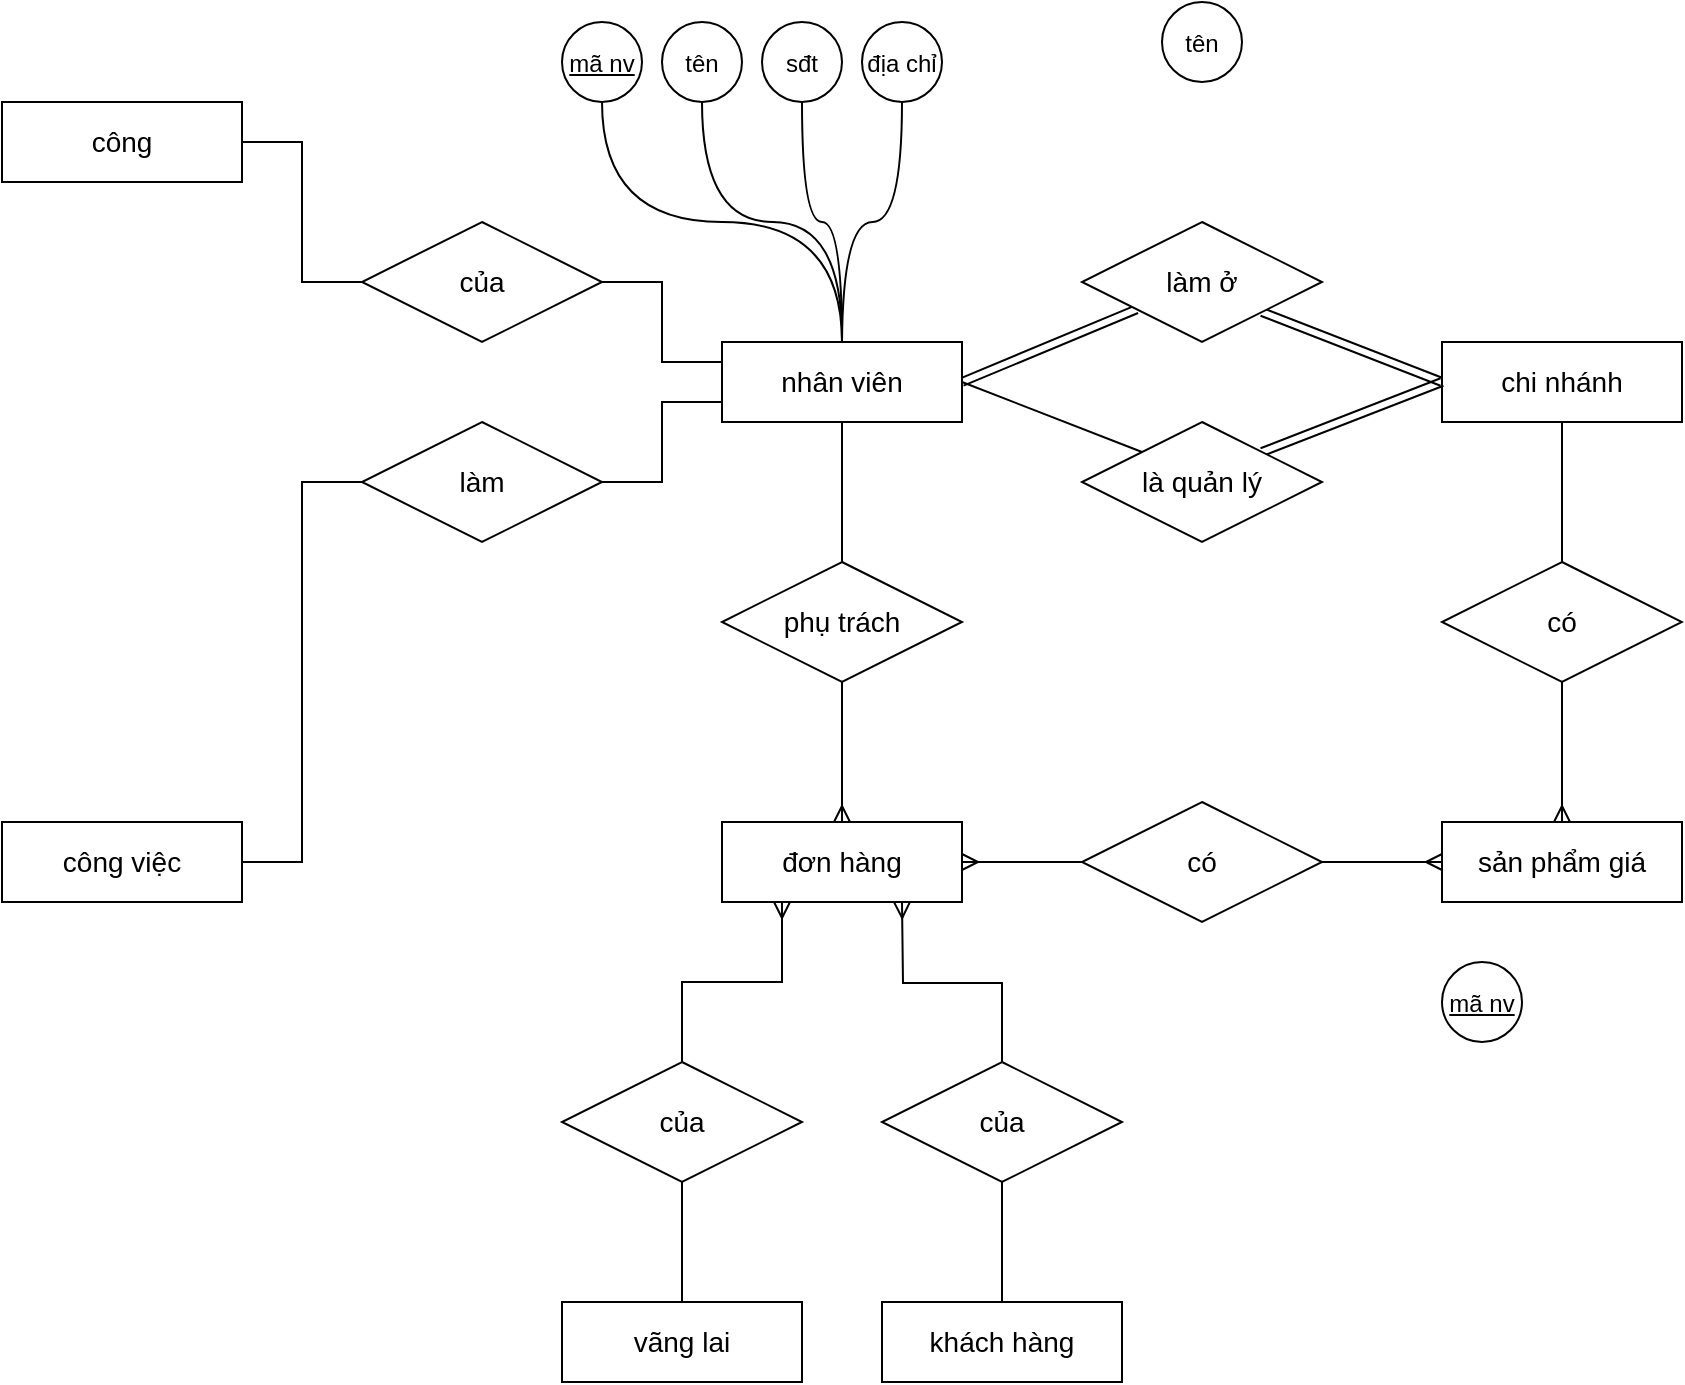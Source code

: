 <mxfile version="13.9.9" type="github">
  <diagram id="-h-FWdnBDTUCUx3NnTI8" name="Page-1">
    <mxGraphModel dx="782" dy="380" grid="1" gridSize="10" guides="1" tooltips="1" connect="1" arrows="1" fold="1" page="1" pageScale="1" pageWidth="850" pageHeight="1100" math="0" shadow="0">
      <root>
        <mxCell id="0" />
        <mxCell id="1" parent="0" />
        <mxCell id="BVEdyjHnovO0aVLDuDAA-1" style="orthogonalLoop=1;jettySize=auto;html=1;exitX=1;exitY=0.5;exitDx=0;exitDy=0;endArrow=none;endFill=0;shape=link;sketch=0;shadow=0;fontSize=14;" edge="1" parent="1" source="BVEdyjHnovO0aVLDuDAA-4" target="BVEdyjHnovO0aVLDuDAA-16">
          <mxGeometry relative="1" as="geometry" />
        </mxCell>
        <mxCell id="BVEdyjHnovO0aVLDuDAA-2" style="edgeStyle=none;orthogonalLoop=1;jettySize=auto;html=1;exitX=1;exitY=0.5;exitDx=0;exitDy=0;entryX=0;entryY=0;entryDx=0;entryDy=0;endArrow=none;endFill=0;sketch=0;shadow=0;fontSize=14;" edge="1" parent="1" source="BVEdyjHnovO0aVLDuDAA-4" target="BVEdyjHnovO0aVLDuDAA-18">
          <mxGeometry relative="1" as="geometry" />
        </mxCell>
        <mxCell id="BVEdyjHnovO0aVLDuDAA-3" style="edgeStyle=orthogonalEdgeStyle;rounded=0;sketch=0;orthogonalLoop=1;jettySize=auto;html=1;exitX=0.5;exitY=1;exitDx=0;exitDy=0;entryX=0.5;entryY=0;entryDx=0;entryDy=0;shadow=0;startArrow=none;startFill=0;endArrow=none;endFill=0;fontSize=14;" edge="1" parent="1" source="BVEdyjHnovO0aVLDuDAA-4" target="BVEdyjHnovO0aVLDuDAA-31">
          <mxGeometry relative="1" as="geometry" />
        </mxCell>
        <mxCell id="BVEdyjHnovO0aVLDuDAA-4" value="&lt;font style=&quot;font-size: 14px;&quot;&gt;nhân viên&lt;/font&gt;" style="whiteSpace=wrap;html=1;sketch=0;shadow=0;fontSize=14;" vertex="1" parent="1">
          <mxGeometry x="590" y="350" width="120" height="40" as="geometry" />
        </mxCell>
        <mxCell id="BVEdyjHnovO0aVLDuDAA-5" style="edgeStyle=orthogonalEdgeStyle;rounded=0;sketch=0;orthogonalLoop=1;jettySize=auto;html=1;exitX=1;exitY=0.5;exitDx=0;exitDy=0;entryX=0;entryY=0.5;entryDx=0;entryDy=0;shadow=0;startArrow=none;startFill=0;endArrow=none;endFill=0;fontSize=14;" edge="1" parent="1" source="BVEdyjHnovO0aVLDuDAA-6" target="BVEdyjHnovO0aVLDuDAA-29">
          <mxGeometry relative="1" as="geometry" />
        </mxCell>
        <mxCell id="BVEdyjHnovO0aVLDuDAA-6" value="&lt;font style=&quot;font-size: 14px;&quot;&gt;công việc&lt;/font&gt;" style="whiteSpace=wrap;html=1;sketch=0;shadow=0;fontSize=14;" vertex="1" parent="1">
          <mxGeometry x="230" y="590" width="120" height="40" as="geometry" />
        </mxCell>
        <mxCell id="BVEdyjHnovO0aVLDuDAA-7" style="edgeStyle=none;shape=link;orthogonalLoop=1;jettySize=auto;html=1;exitX=0;exitY=0.5;exitDx=0;exitDy=0;entryX=1;entryY=1;entryDx=0;entryDy=0;endArrow=none;endFill=0;sketch=0;shadow=0;fontSize=14;" edge="1" parent="1" source="BVEdyjHnovO0aVLDuDAA-9" target="BVEdyjHnovO0aVLDuDAA-16">
          <mxGeometry relative="1" as="geometry" />
        </mxCell>
        <mxCell id="BVEdyjHnovO0aVLDuDAA-8" style="edgeStyle=none;orthogonalLoop=1;jettySize=auto;html=1;exitX=0.5;exitY=1;exitDx=0;exitDy=0;endArrow=none;endFill=0;sketch=0;shadow=0;fontSize=14;" edge="1" parent="1" source="BVEdyjHnovO0aVLDuDAA-9" target="BVEdyjHnovO0aVLDuDAA-20">
          <mxGeometry relative="1" as="geometry" />
        </mxCell>
        <mxCell id="BVEdyjHnovO0aVLDuDAA-9" value="&lt;font style=&quot;font-size: 14px;&quot;&gt;chi nhánh&lt;/font&gt;" style="whiteSpace=wrap;html=1;sketch=0;shadow=0;fontSize=14;" vertex="1" parent="1">
          <mxGeometry x="950" y="350" width="120" height="40" as="geometry" />
        </mxCell>
        <mxCell id="BVEdyjHnovO0aVLDuDAA-10" style="edgeStyle=orthogonalEdgeStyle;sketch=0;orthogonalLoop=1;jettySize=auto;html=1;entryX=0.5;entryY=0;entryDx=0;entryDy=0;shadow=0;endArrow=none;endFill=0;startArrow=ERmany;startFill=0;rounded=0;fontSize=14;" edge="1" parent="1" target="BVEdyjHnovO0aVLDuDAA-25">
          <mxGeometry relative="1" as="geometry">
            <mxPoint x="680" y="630" as="sourcePoint" />
          </mxGeometry>
        </mxCell>
        <mxCell id="BVEdyjHnovO0aVLDuDAA-11" style="edgeStyle=orthogonalEdgeStyle;rounded=0;sketch=0;orthogonalLoop=1;jettySize=auto;html=1;exitX=0.25;exitY=1;exitDx=0;exitDy=0;entryX=0.5;entryY=0;entryDx=0;entryDy=0;shadow=0;startArrow=ERmany;startFill=0;endArrow=none;endFill=0;fontSize=14;" edge="1" parent="1" source="BVEdyjHnovO0aVLDuDAA-12" target="BVEdyjHnovO0aVLDuDAA-27">
          <mxGeometry relative="1" as="geometry" />
        </mxCell>
        <mxCell id="BVEdyjHnovO0aVLDuDAA-12" value="&lt;span style=&quot;font-size: 14px;&quot;&gt;đơn hàng&lt;/span&gt;" style="whiteSpace=wrap;html=1;sketch=0;shadow=0;fontSize=14;" vertex="1" parent="1">
          <mxGeometry x="590" y="590" width="120" height="40" as="geometry" />
        </mxCell>
        <mxCell id="BVEdyjHnovO0aVLDuDAA-13" value="&lt;font style=&quot;font-size: 14px;&quot;&gt;sản phẩm giá&lt;/font&gt;" style="whiteSpace=wrap;html=1;sketch=0;shadow=0;fontSize=14;" vertex="1" parent="1">
          <mxGeometry x="950" y="590" width="120" height="40" as="geometry" />
        </mxCell>
        <mxCell id="BVEdyjHnovO0aVLDuDAA-14" value="&lt;font style=&quot;font-size: 14px;&quot;&gt;khách hàng&lt;/font&gt;" style="whiteSpace=wrap;html=1;sketch=0;shadow=0;fontSize=14;" vertex="1" parent="1">
          <mxGeometry x="670" y="830" width="120" height="40" as="geometry" />
        </mxCell>
        <mxCell id="BVEdyjHnovO0aVLDuDAA-15" value="&lt;font style=&quot;font-size: 14px;&quot;&gt;vãng lai&lt;/font&gt;" style="whiteSpace=wrap;html=1;sketch=0;shadow=0;fontSize=14;" vertex="1" parent="1">
          <mxGeometry x="510" y="830" width="120" height="40" as="geometry" />
        </mxCell>
        <mxCell id="BVEdyjHnovO0aVLDuDAA-16" value="làm&amp;nbsp;ở" style="rhombus;whiteSpace=wrap;html=1;sketch=0;shadow=0;fontSize=14;" vertex="1" parent="1">
          <mxGeometry x="770" y="290" width="120" height="60" as="geometry" />
        </mxCell>
        <mxCell id="BVEdyjHnovO0aVLDuDAA-17" style="edgeStyle=none;shape=link;orthogonalLoop=1;jettySize=auto;html=1;exitX=1;exitY=0;exitDx=0;exitDy=0;entryX=0;entryY=0.5;entryDx=0;entryDy=0;endArrow=none;endFill=0;sketch=0;shadow=0;fontSize=14;" edge="1" parent="1" source="BVEdyjHnovO0aVLDuDAA-18" target="BVEdyjHnovO0aVLDuDAA-9">
          <mxGeometry relative="1" as="geometry" />
        </mxCell>
        <mxCell id="BVEdyjHnovO0aVLDuDAA-18" value="là quản lý" style="rhombus;whiteSpace=wrap;html=1;sketch=0;shadow=0;fontSize=14;" vertex="1" parent="1">
          <mxGeometry x="770" y="390" width="120" height="60" as="geometry" />
        </mxCell>
        <mxCell id="BVEdyjHnovO0aVLDuDAA-19" style="edgeStyle=none;orthogonalLoop=1;jettySize=auto;html=1;exitX=0.5;exitY=1;exitDx=0;exitDy=0;entryX=0.5;entryY=0;entryDx=0;entryDy=0;endArrow=ERmany;endFill=0;sketch=0;shadow=0;fontSize=14;" edge="1" parent="1" source="BVEdyjHnovO0aVLDuDAA-20" target="BVEdyjHnovO0aVLDuDAA-13">
          <mxGeometry relative="1" as="geometry" />
        </mxCell>
        <mxCell id="BVEdyjHnovO0aVLDuDAA-20" value="có" style="rhombus;whiteSpace=wrap;html=1;sketch=0;shadow=0;fontSize=14;" vertex="1" parent="1">
          <mxGeometry x="950" y="460" width="120" height="60" as="geometry" />
        </mxCell>
        <mxCell id="BVEdyjHnovO0aVLDuDAA-21" style="edgeStyle=none;sketch=0;orthogonalLoop=1;jettySize=auto;html=1;exitX=0;exitY=0.5;exitDx=0;exitDy=0;entryX=1;entryY=0.5;entryDx=0;entryDy=0;shadow=0;endArrow=ERmany;endFill=0;fontSize=14;" edge="1" parent="1" source="BVEdyjHnovO0aVLDuDAA-23" target="BVEdyjHnovO0aVLDuDAA-12">
          <mxGeometry relative="1" as="geometry" />
        </mxCell>
        <mxCell id="BVEdyjHnovO0aVLDuDAA-22" style="edgeStyle=none;sketch=0;orthogonalLoop=1;jettySize=auto;html=1;exitX=1;exitY=0.5;exitDx=0;exitDy=0;entryX=0;entryY=0.5;entryDx=0;entryDy=0;shadow=0;endArrow=ERmany;endFill=0;fontSize=14;" edge="1" parent="1" source="BVEdyjHnovO0aVLDuDAA-23" target="BVEdyjHnovO0aVLDuDAA-13">
          <mxGeometry relative="1" as="geometry" />
        </mxCell>
        <mxCell id="BVEdyjHnovO0aVLDuDAA-23" value="có" style="rhombus;whiteSpace=wrap;html=1;sketch=0;shadow=0;fontSize=14;" vertex="1" parent="1">
          <mxGeometry x="770" y="580" width="120" height="60" as="geometry" />
        </mxCell>
        <mxCell id="BVEdyjHnovO0aVLDuDAA-24" style="edgeStyle=none;sketch=0;orthogonalLoop=1;jettySize=auto;html=1;exitX=0.5;exitY=1;exitDx=0;exitDy=0;entryX=0.5;entryY=0;entryDx=0;entryDy=0;shadow=0;endArrow=none;endFill=0;fontSize=14;" edge="1" parent="1" source="BVEdyjHnovO0aVLDuDAA-25" target="BVEdyjHnovO0aVLDuDAA-14">
          <mxGeometry relative="1" as="geometry" />
        </mxCell>
        <mxCell id="BVEdyjHnovO0aVLDuDAA-25" value="của" style="rhombus;whiteSpace=wrap;html=1;sketch=0;shadow=0;fontSize=14;" vertex="1" parent="1">
          <mxGeometry x="670" y="710" width="120" height="60" as="geometry" />
        </mxCell>
        <mxCell id="BVEdyjHnovO0aVLDuDAA-26" style="edgeStyle=none;sketch=0;orthogonalLoop=1;jettySize=auto;html=1;exitX=0.5;exitY=1;exitDx=0;exitDy=0;entryX=0.5;entryY=0;entryDx=0;entryDy=0;shadow=0;startArrow=none;startFill=0;endArrow=none;endFill=0;fontSize=14;" edge="1" parent="1" source="BVEdyjHnovO0aVLDuDAA-27" target="BVEdyjHnovO0aVLDuDAA-15">
          <mxGeometry relative="1" as="geometry" />
        </mxCell>
        <mxCell id="BVEdyjHnovO0aVLDuDAA-27" value="của" style="rhombus;whiteSpace=wrap;html=1;sketch=0;shadow=0;fontSize=14;" vertex="1" parent="1">
          <mxGeometry x="510" y="710" width="120" height="60" as="geometry" />
        </mxCell>
        <mxCell id="BVEdyjHnovO0aVLDuDAA-28" style="edgeStyle=orthogonalEdgeStyle;rounded=0;sketch=0;orthogonalLoop=1;jettySize=auto;html=1;exitX=1;exitY=0.5;exitDx=0;exitDy=0;entryX=0;entryY=0.75;entryDx=0;entryDy=0;shadow=0;startArrow=none;startFill=0;endArrow=none;endFill=0;fontSize=14;" edge="1" parent="1" source="BVEdyjHnovO0aVLDuDAA-29" target="BVEdyjHnovO0aVLDuDAA-4">
          <mxGeometry relative="1" as="geometry" />
        </mxCell>
        <mxCell id="BVEdyjHnovO0aVLDuDAA-29" value="làm" style="rhombus;whiteSpace=wrap;html=1;sketch=0;shadow=0;fontSize=14;" vertex="1" parent="1">
          <mxGeometry x="410" y="390" width="120" height="60" as="geometry" />
        </mxCell>
        <mxCell id="BVEdyjHnovO0aVLDuDAA-30" style="edgeStyle=orthogonalEdgeStyle;rounded=0;sketch=0;orthogonalLoop=1;jettySize=auto;html=1;exitX=0.5;exitY=1;exitDx=0;exitDy=0;shadow=0;startArrow=none;startFill=0;endArrow=ERmany;endFill=0;fontSize=14;" edge="1" parent="1" source="BVEdyjHnovO0aVLDuDAA-31" target="BVEdyjHnovO0aVLDuDAA-12">
          <mxGeometry relative="1" as="geometry" />
        </mxCell>
        <mxCell id="BVEdyjHnovO0aVLDuDAA-31" value="phụ trách" style="rhombus;whiteSpace=wrap;html=1;sketch=0;shadow=0;fontSize=14;" vertex="1" parent="1">
          <mxGeometry x="590" y="460" width="120" height="60" as="geometry" />
        </mxCell>
        <mxCell id="BVEdyjHnovO0aVLDuDAA-32" value="&lt;font style=&quot;font-size: 14px&quot;&gt;công&lt;/font&gt;" style="whiteSpace=wrap;html=1;sketch=0;shadow=0;fontSize=14;" vertex="1" parent="1">
          <mxGeometry x="230" y="230" width="120" height="40" as="geometry" />
        </mxCell>
        <mxCell id="BVEdyjHnovO0aVLDuDAA-33" style="edgeStyle=orthogonalEdgeStyle;rounded=0;sketch=0;orthogonalLoop=1;jettySize=auto;html=1;exitX=1;exitY=0.5;exitDx=0;exitDy=0;entryX=0;entryY=0.25;entryDx=0;entryDy=0;shadow=0;startArrow=none;startFill=0;endArrow=none;endFill=0;fontSize=14;" edge="1" parent="1" source="BVEdyjHnovO0aVLDuDAA-35" target="BVEdyjHnovO0aVLDuDAA-4">
          <mxGeometry relative="1" as="geometry" />
        </mxCell>
        <mxCell id="BVEdyjHnovO0aVLDuDAA-34" style="edgeStyle=orthogonalEdgeStyle;rounded=0;sketch=0;orthogonalLoop=1;jettySize=auto;html=1;exitX=0;exitY=0.5;exitDx=0;exitDy=0;entryX=1;entryY=0.5;entryDx=0;entryDy=0;shadow=0;startArrow=none;startFill=0;endArrow=none;endFill=0;fontSize=14;" edge="1" parent="1" source="BVEdyjHnovO0aVLDuDAA-35" target="BVEdyjHnovO0aVLDuDAA-32">
          <mxGeometry relative="1" as="geometry" />
        </mxCell>
        <mxCell id="BVEdyjHnovO0aVLDuDAA-35" value="của" style="rhombus;whiteSpace=wrap;html=1;sketch=0;shadow=0;fontSize=14;" vertex="1" parent="1">
          <mxGeometry x="410" y="290" width="120" height="60" as="geometry" />
        </mxCell>
        <mxCell id="BVEdyjHnovO0aVLDuDAA-36" style="edgeStyle=orthogonalEdgeStyle;sketch=0;orthogonalLoop=1;jettySize=auto;html=1;exitX=0.5;exitY=1;exitDx=0;exitDy=0;entryX=0.5;entryY=0;entryDx=0;entryDy=0;shadow=0;startArrow=none;startFill=0;endArrow=none;endFill=0;fontSize=14;curved=1;" edge="1" parent="1" source="BVEdyjHnovO0aVLDuDAA-37" target="BVEdyjHnovO0aVLDuDAA-4">
          <mxGeometry relative="1" as="geometry" />
        </mxCell>
        <mxCell id="BVEdyjHnovO0aVLDuDAA-37" value="&lt;u&gt;&lt;font style=&quot;font-size: 12px&quot;&gt;mã nv&lt;/font&gt;&lt;/u&gt;" style="ellipse;whiteSpace=wrap;html=1;aspect=fixed;shadow=0;sketch=0;fontSize=14;" vertex="1" parent="1">
          <mxGeometry x="510" y="190" width="40" height="40" as="geometry" />
        </mxCell>
        <mxCell id="BVEdyjHnovO0aVLDuDAA-38" value="&lt;u&gt;&lt;font style=&quot;font-size: 12px&quot;&gt;mã nv&lt;/font&gt;&lt;/u&gt;" style="ellipse;whiteSpace=wrap;html=1;aspect=fixed;shadow=0;sketch=0;fontSize=14;" vertex="1" parent="1">
          <mxGeometry x="950" y="660" width="40" height="40" as="geometry" />
        </mxCell>
        <mxCell id="BVEdyjHnovO0aVLDuDAA-39" style="edgeStyle=orthogonalEdgeStyle;curved=1;sketch=0;orthogonalLoop=1;jettySize=auto;html=1;exitX=0.5;exitY=1;exitDx=0;exitDy=0;shadow=0;startArrow=none;startFill=0;endArrow=none;endFill=0;fontSize=14;" edge="1" parent="1" source="BVEdyjHnovO0aVLDuDAA-40">
          <mxGeometry relative="1" as="geometry">
            <mxPoint x="650" y="350" as="targetPoint" />
          </mxGeometry>
        </mxCell>
        <mxCell id="BVEdyjHnovO0aVLDuDAA-40" value="&lt;span style=&quot;font-size: 12px&quot;&gt;địa chỉ&lt;/span&gt;" style="ellipse;whiteSpace=wrap;html=1;aspect=fixed;shadow=0;sketch=0;fontSize=14;" vertex="1" parent="1">
          <mxGeometry x="660" y="190" width="40" height="40" as="geometry" />
        </mxCell>
        <mxCell id="BVEdyjHnovO0aVLDuDAA-41" style="edgeStyle=orthogonalEdgeStyle;curved=1;sketch=0;orthogonalLoop=1;jettySize=auto;html=1;exitX=0.5;exitY=1;exitDx=0;exitDy=0;shadow=0;startArrow=none;startFill=0;endArrow=none;endFill=0;fontSize=14;" edge="1" parent="1" source="BVEdyjHnovO0aVLDuDAA-42">
          <mxGeometry relative="1" as="geometry">
            <mxPoint x="650" y="350" as="targetPoint" />
          </mxGeometry>
        </mxCell>
        <mxCell id="BVEdyjHnovO0aVLDuDAA-42" value="&lt;span style=&quot;font-size: 12px&quot;&gt;tên&lt;/span&gt;" style="ellipse;whiteSpace=wrap;html=1;aspect=fixed;shadow=0;sketch=0;fontSize=14;" vertex="1" parent="1">
          <mxGeometry x="560" y="190" width="40" height="40" as="geometry" />
        </mxCell>
        <mxCell id="BVEdyjHnovO0aVLDuDAA-43" value="&lt;span style=&quot;font-size: 12px&quot;&gt;tên&lt;/span&gt;" style="ellipse;whiteSpace=wrap;html=1;aspect=fixed;shadow=0;sketch=0;fontSize=14;" vertex="1" parent="1">
          <mxGeometry x="810" y="180" width="40" height="40" as="geometry" />
        </mxCell>
        <mxCell id="BVEdyjHnovO0aVLDuDAA-44" style="edgeStyle=orthogonalEdgeStyle;curved=1;sketch=0;orthogonalLoop=1;jettySize=auto;html=1;exitX=0.5;exitY=1;exitDx=0;exitDy=0;entryX=0.5;entryY=0;entryDx=0;entryDy=0;shadow=0;startArrow=none;startFill=0;endArrow=none;endFill=0;fontSize=14;" edge="1" parent="1" source="BVEdyjHnovO0aVLDuDAA-45" target="BVEdyjHnovO0aVLDuDAA-4">
          <mxGeometry relative="1" as="geometry" />
        </mxCell>
        <mxCell id="BVEdyjHnovO0aVLDuDAA-45" value="&lt;span style=&quot;font-size: 12px&quot;&gt;sđt&lt;/span&gt;" style="ellipse;whiteSpace=wrap;html=1;aspect=fixed;shadow=0;sketch=0;fontSize=14;" vertex="1" parent="1">
          <mxGeometry x="610" y="190" width="40" height="40" as="geometry" />
        </mxCell>
      </root>
    </mxGraphModel>
  </diagram>
</mxfile>
